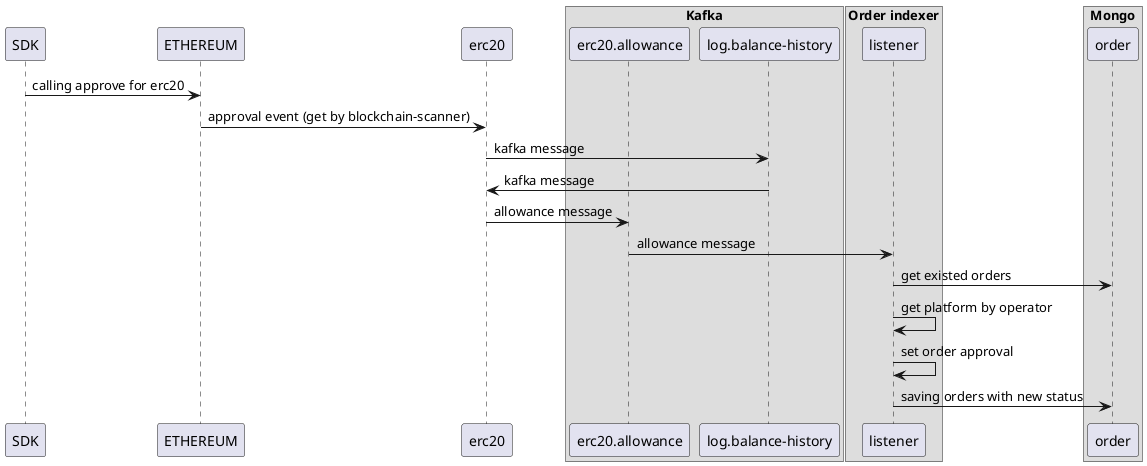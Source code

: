 @startuml

SDK -> ETHEREUM: calling approve for erc20
ETHEREUM -> erc20: approval event (get by blockchain-scanner)
erc20 -> "log.balance-history" : kafka message
"log.balance-history" -> erc20: kafka message
erc20 -> "erc20.allowance" : allowance message
"erc20.allowance" -> listener : allowance message

listener -> order: get existed orders
listener -> listener : get platform by operator
listener -> listener: set order approval
listener -> order: saving orders with new status

box "Kafka"
participant "erc20.allowance"
participant "log.balance-history"
end box

box "Order indexer"
participant listener
end box

box "Mongo"
participant order
end box

@enduml